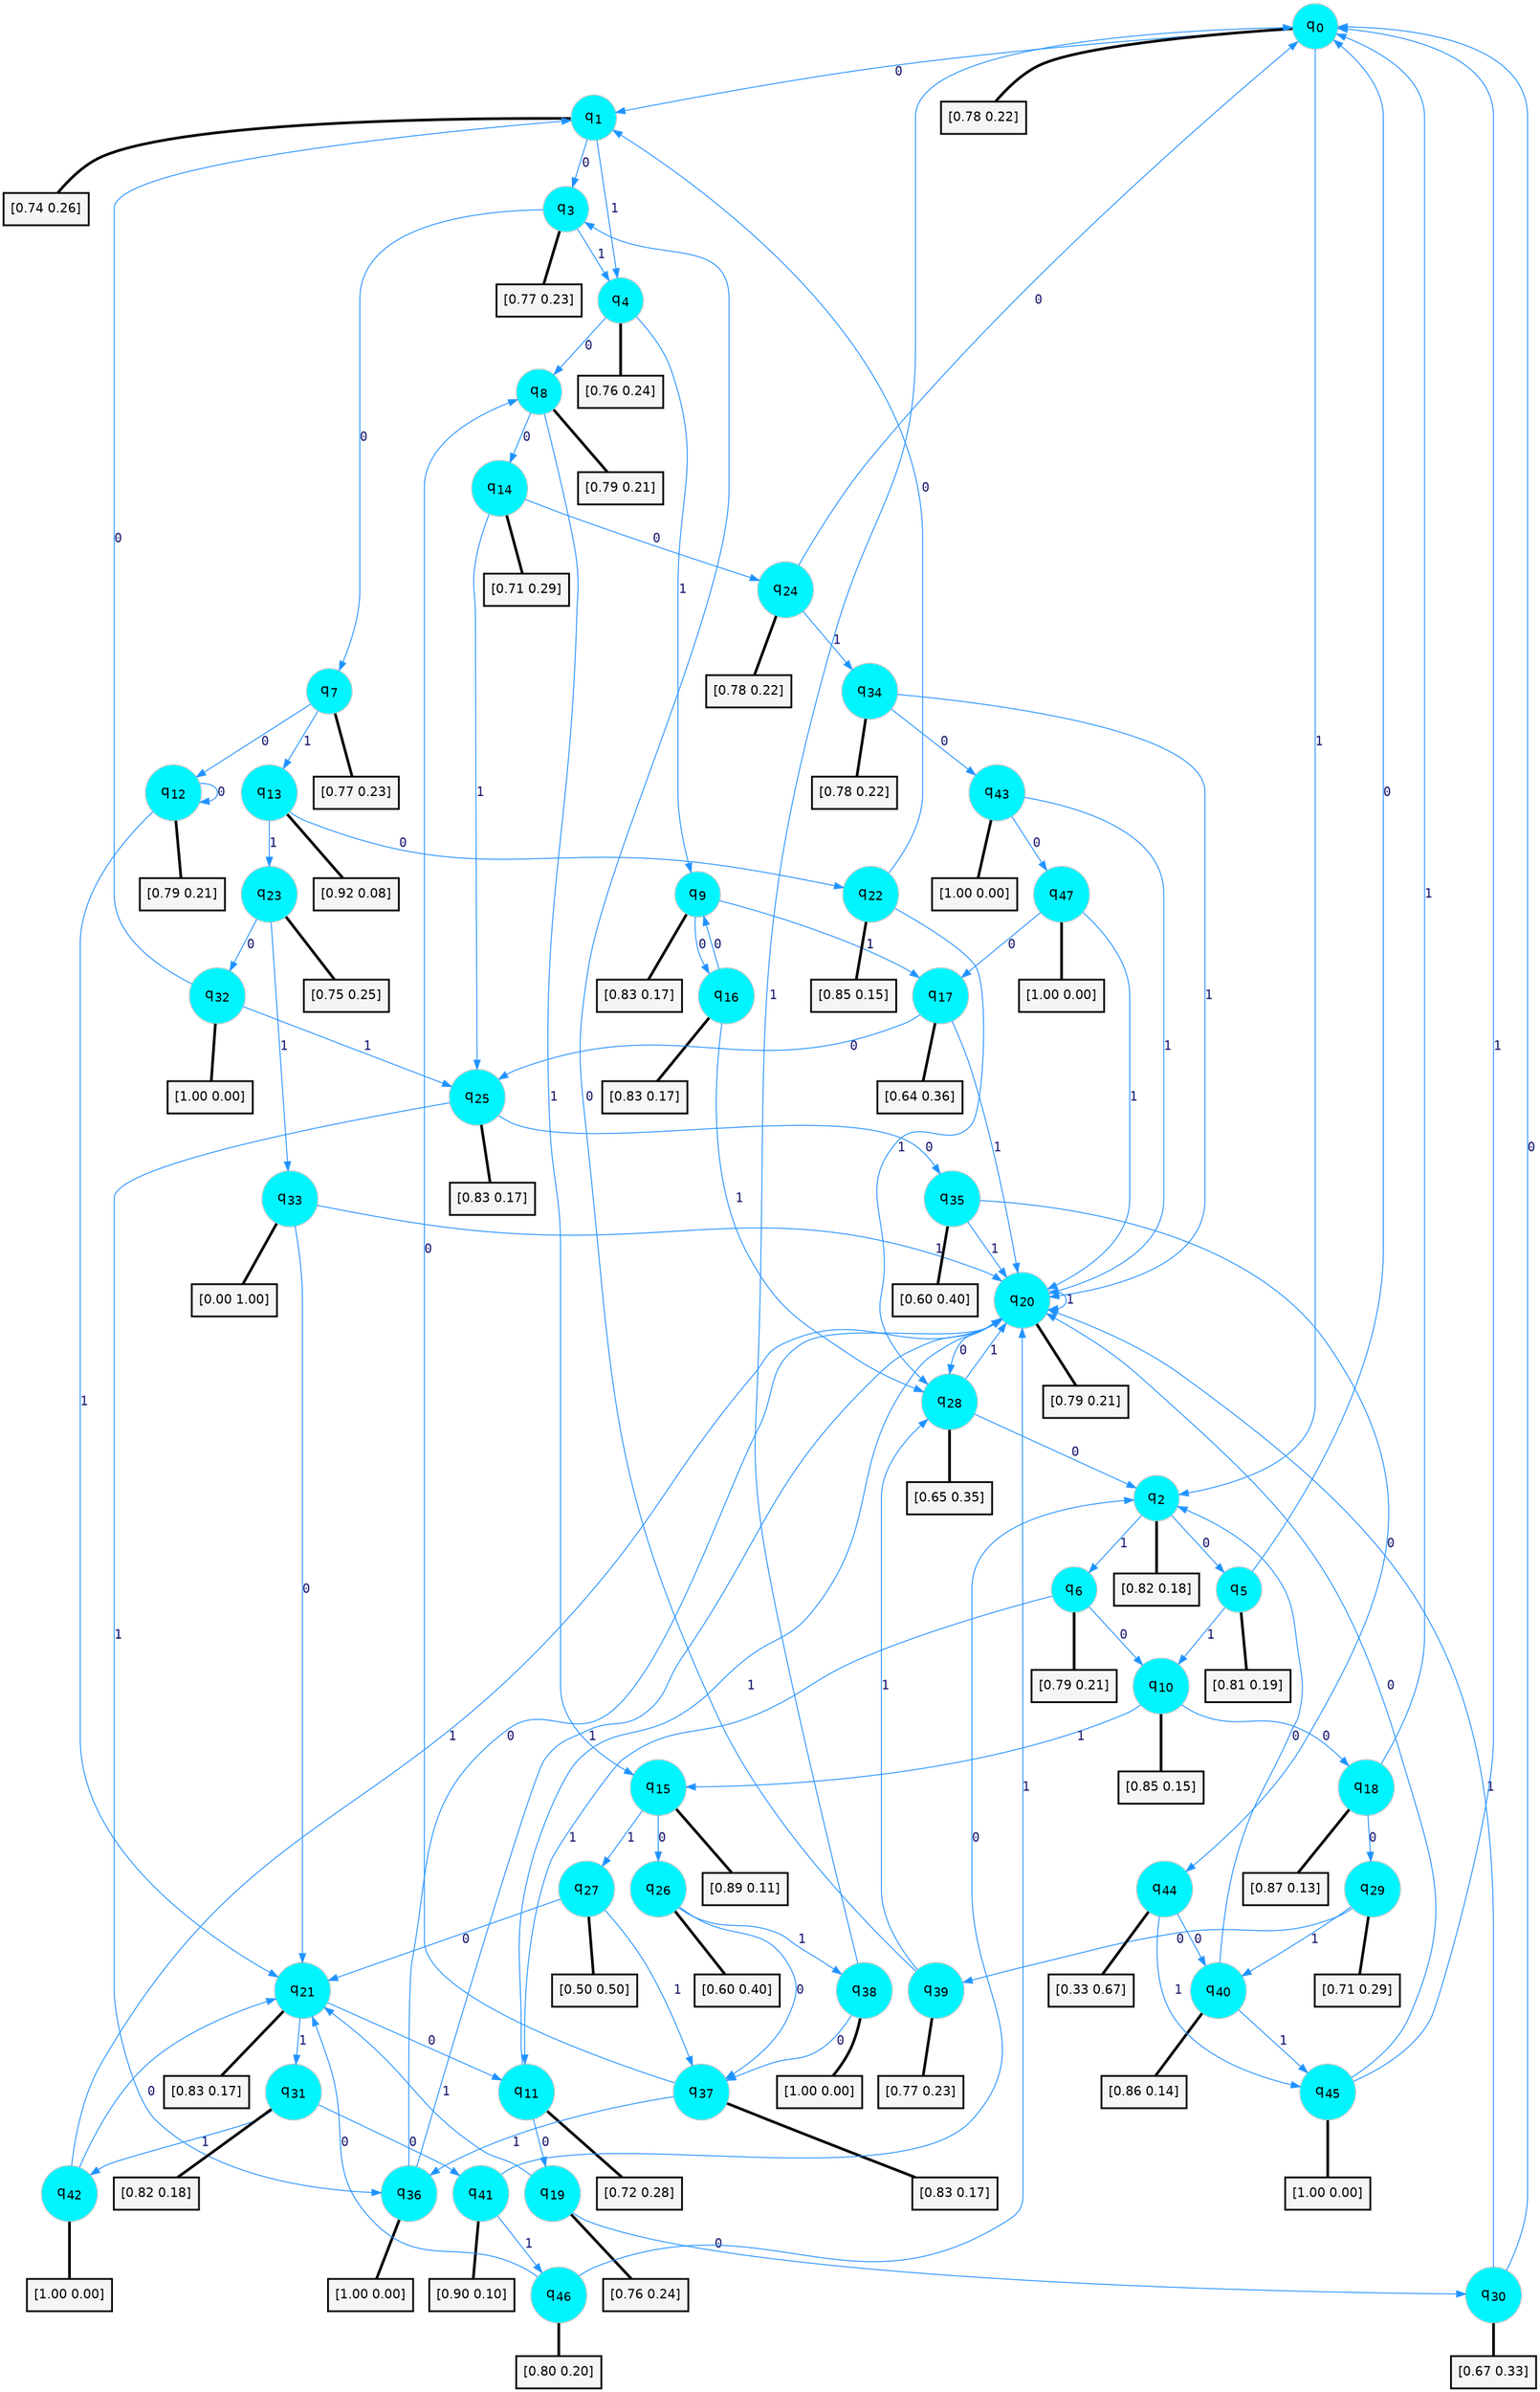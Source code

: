 digraph G {
graph [
bgcolor=transparent, dpi=300, rankdir=TD, size="40,25"];
node [
color=gray, fillcolor=turquoise1, fontcolor=black, fontname=Helvetica, fontsize=16, fontweight=bold, shape=circle, style=filled];
edge [
arrowsize=1, color=dodgerblue1, fontcolor=midnightblue, fontname=courier, fontweight=bold, penwidth=1, style=solid, weight=20];
0[label=<q<SUB>0</SUB>>];
1[label=<q<SUB>1</SUB>>];
2[label=<q<SUB>2</SUB>>];
3[label=<q<SUB>3</SUB>>];
4[label=<q<SUB>4</SUB>>];
5[label=<q<SUB>5</SUB>>];
6[label=<q<SUB>6</SUB>>];
7[label=<q<SUB>7</SUB>>];
8[label=<q<SUB>8</SUB>>];
9[label=<q<SUB>9</SUB>>];
10[label=<q<SUB>10</SUB>>];
11[label=<q<SUB>11</SUB>>];
12[label=<q<SUB>12</SUB>>];
13[label=<q<SUB>13</SUB>>];
14[label=<q<SUB>14</SUB>>];
15[label=<q<SUB>15</SUB>>];
16[label=<q<SUB>16</SUB>>];
17[label=<q<SUB>17</SUB>>];
18[label=<q<SUB>18</SUB>>];
19[label=<q<SUB>19</SUB>>];
20[label=<q<SUB>20</SUB>>];
21[label=<q<SUB>21</SUB>>];
22[label=<q<SUB>22</SUB>>];
23[label=<q<SUB>23</SUB>>];
24[label=<q<SUB>24</SUB>>];
25[label=<q<SUB>25</SUB>>];
26[label=<q<SUB>26</SUB>>];
27[label=<q<SUB>27</SUB>>];
28[label=<q<SUB>28</SUB>>];
29[label=<q<SUB>29</SUB>>];
30[label=<q<SUB>30</SUB>>];
31[label=<q<SUB>31</SUB>>];
32[label=<q<SUB>32</SUB>>];
33[label=<q<SUB>33</SUB>>];
34[label=<q<SUB>34</SUB>>];
35[label=<q<SUB>35</SUB>>];
36[label=<q<SUB>36</SUB>>];
37[label=<q<SUB>37</SUB>>];
38[label=<q<SUB>38</SUB>>];
39[label=<q<SUB>39</SUB>>];
40[label=<q<SUB>40</SUB>>];
41[label=<q<SUB>41</SUB>>];
42[label=<q<SUB>42</SUB>>];
43[label=<q<SUB>43</SUB>>];
44[label=<q<SUB>44</SUB>>];
45[label=<q<SUB>45</SUB>>];
46[label=<q<SUB>46</SUB>>];
47[label=<q<SUB>47</SUB>>];
48[label="[0.78 0.22]", shape=box,fontcolor=black, fontname=Helvetica, fontsize=14, penwidth=2, fillcolor=whitesmoke,color=black];
49[label="[0.74 0.26]", shape=box,fontcolor=black, fontname=Helvetica, fontsize=14, penwidth=2, fillcolor=whitesmoke,color=black];
50[label="[0.82 0.18]", shape=box,fontcolor=black, fontname=Helvetica, fontsize=14, penwidth=2, fillcolor=whitesmoke,color=black];
51[label="[0.77 0.23]", shape=box,fontcolor=black, fontname=Helvetica, fontsize=14, penwidth=2, fillcolor=whitesmoke,color=black];
52[label="[0.76 0.24]", shape=box,fontcolor=black, fontname=Helvetica, fontsize=14, penwidth=2, fillcolor=whitesmoke,color=black];
53[label="[0.81 0.19]", shape=box,fontcolor=black, fontname=Helvetica, fontsize=14, penwidth=2, fillcolor=whitesmoke,color=black];
54[label="[0.79 0.21]", shape=box,fontcolor=black, fontname=Helvetica, fontsize=14, penwidth=2, fillcolor=whitesmoke,color=black];
55[label="[0.77 0.23]", shape=box,fontcolor=black, fontname=Helvetica, fontsize=14, penwidth=2, fillcolor=whitesmoke,color=black];
56[label="[0.79 0.21]", shape=box,fontcolor=black, fontname=Helvetica, fontsize=14, penwidth=2, fillcolor=whitesmoke,color=black];
57[label="[0.83 0.17]", shape=box,fontcolor=black, fontname=Helvetica, fontsize=14, penwidth=2, fillcolor=whitesmoke,color=black];
58[label="[0.85 0.15]", shape=box,fontcolor=black, fontname=Helvetica, fontsize=14, penwidth=2, fillcolor=whitesmoke,color=black];
59[label="[0.72 0.28]", shape=box,fontcolor=black, fontname=Helvetica, fontsize=14, penwidth=2, fillcolor=whitesmoke,color=black];
60[label="[0.79 0.21]", shape=box,fontcolor=black, fontname=Helvetica, fontsize=14, penwidth=2, fillcolor=whitesmoke,color=black];
61[label="[0.92 0.08]", shape=box,fontcolor=black, fontname=Helvetica, fontsize=14, penwidth=2, fillcolor=whitesmoke,color=black];
62[label="[0.71 0.29]", shape=box,fontcolor=black, fontname=Helvetica, fontsize=14, penwidth=2, fillcolor=whitesmoke,color=black];
63[label="[0.89 0.11]", shape=box,fontcolor=black, fontname=Helvetica, fontsize=14, penwidth=2, fillcolor=whitesmoke,color=black];
64[label="[0.83 0.17]", shape=box,fontcolor=black, fontname=Helvetica, fontsize=14, penwidth=2, fillcolor=whitesmoke,color=black];
65[label="[0.64 0.36]", shape=box,fontcolor=black, fontname=Helvetica, fontsize=14, penwidth=2, fillcolor=whitesmoke,color=black];
66[label="[0.87 0.13]", shape=box,fontcolor=black, fontname=Helvetica, fontsize=14, penwidth=2, fillcolor=whitesmoke,color=black];
67[label="[0.76 0.24]", shape=box,fontcolor=black, fontname=Helvetica, fontsize=14, penwidth=2, fillcolor=whitesmoke,color=black];
68[label="[0.79 0.21]", shape=box,fontcolor=black, fontname=Helvetica, fontsize=14, penwidth=2, fillcolor=whitesmoke,color=black];
69[label="[0.83 0.17]", shape=box,fontcolor=black, fontname=Helvetica, fontsize=14, penwidth=2, fillcolor=whitesmoke,color=black];
70[label="[0.85 0.15]", shape=box,fontcolor=black, fontname=Helvetica, fontsize=14, penwidth=2, fillcolor=whitesmoke,color=black];
71[label="[0.75 0.25]", shape=box,fontcolor=black, fontname=Helvetica, fontsize=14, penwidth=2, fillcolor=whitesmoke,color=black];
72[label="[0.78 0.22]", shape=box,fontcolor=black, fontname=Helvetica, fontsize=14, penwidth=2, fillcolor=whitesmoke,color=black];
73[label="[0.83 0.17]", shape=box,fontcolor=black, fontname=Helvetica, fontsize=14, penwidth=2, fillcolor=whitesmoke,color=black];
74[label="[0.60 0.40]", shape=box,fontcolor=black, fontname=Helvetica, fontsize=14, penwidth=2, fillcolor=whitesmoke,color=black];
75[label="[0.50 0.50]", shape=box,fontcolor=black, fontname=Helvetica, fontsize=14, penwidth=2, fillcolor=whitesmoke,color=black];
76[label="[0.65 0.35]", shape=box,fontcolor=black, fontname=Helvetica, fontsize=14, penwidth=2, fillcolor=whitesmoke,color=black];
77[label="[0.71 0.29]", shape=box,fontcolor=black, fontname=Helvetica, fontsize=14, penwidth=2, fillcolor=whitesmoke,color=black];
78[label="[0.67 0.33]", shape=box,fontcolor=black, fontname=Helvetica, fontsize=14, penwidth=2, fillcolor=whitesmoke,color=black];
79[label="[0.82 0.18]", shape=box,fontcolor=black, fontname=Helvetica, fontsize=14, penwidth=2, fillcolor=whitesmoke,color=black];
80[label="[1.00 0.00]", shape=box,fontcolor=black, fontname=Helvetica, fontsize=14, penwidth=2, fillcolor=whitesmoke,color=black];
81[label="[0.00 1.00]", shape=box,fontcolor=black, fontname=Helvetica, fontsize=14, penwidth=2, fillcolor=whitesmoke,color=black];
82[label="[0.78 0.22]", shape=box,fontcolor=black, fontname=Helvetica, fontsize=14, penwidth=2, fillcolor=whitesmoke,color=black];
83[label="[0.60 0.40]", shape=box,fontcolor=black, fontname=Helvetica, fontsize=14, penwidth=2, fillcolor=whitesmoke,color=black];
84[label="[1.00 0.00]", shape=box,fontcolor=black, fontname=Helvetica, fontsize=14, penwidth=2, fillcolor=whitesmoke,color=black];
85[label="[0.83 0.17]", shape=box,fontcolor=black, fontname=Helvetica, fontsize=14, penwidth=2, fillcolor=whitesmoke,color=black];
86[label="[1.00 0.00]", shape=box,fontcolor=black, fontname=Helvetica, fontsize=14, penwidth=2, fillcolor=whitesmoke,color=black];
87[label="[0.77 0.23]", shape=box,fontcolor=black, fontname=Helvetica, fontsize=14, penwidth=2, fillcolor=whitesmoke,color=black];
88[label="[0.86 0.14]", shape=box,fontcolor=black, fontname=Helvetica, fontsize=14, penwidth=2, fillcolor=whitesmoke,color=black];
89[label="[0.90 0.10]", shape=box,fontcolor=black, fontname=Helvetica, fontsize=14, penwidth=2, fillcolor=whitesmoke,color=black];
90[label="[1.00 0.00]", shape=box,fontcolor=black, fontname=Helvetica, fontsize=14, penwidth=2, fillcolor=whitesmoke,color=black];
91[label="[1.00 0.00]", shape=box,fontcolor=black, fontname=Helvetica, fontsize=14, penwidth=2, fillcolor=whitesmoke,color=black];
92[label="[0.33 0.67]", shape=box,fontcolor=black, fontname=Helvetica, fontsize=14, penwidth=2, fillcolor=whitesmoke,color=black];
93[label="[1.00 0.00]", shape=box,fontcolor=black, fontname=Helvetica, fontsize=14, penwidth=2, fillcolor=whitesmoke,color=black];
94[label="[0.80 0.20]", shape=box,fontcolor=black, fontname=Helvetica, fontsize=14, penwidth=2, fillcolor=whitesmoke,color=black];
95[label="[1.00 0.00]", shape=box,fontcolor=black, fontname=Helvetica, fontsize=14, penwidth=2, fillcolor=whitesmoke,color=black];
0->1 [label=0];
0->2 [label=1];
0->48 [arrowhead=none, penwidth=3,color=black];
1->3 [label=0];
1->4 [label=1];
1->49 [arrowhead=none, penwidth=3,color=black];
2->5 [label=0];
2->6 [label=1];
2->50 [arrowhead=none, penwidth=3,color=black];
3->7 [label=0];
3->4 [label=1];
3->51 [arrowhead=none, penwidth=3,color=black];
4->8 [label=0];
4->9 [label=1];
4->52 [arrowhead=none, penwidth=3,color=black];
5->0 [label=0];
5->10 [label=1];
5->53 [arrowhead=none, penwidth=3,color=black];
6->10 [label=0];
6->11 [label=1];
6->54 [arrowhead=none, penwidth=3,color=black];
7->12 [label=0];
7->13 [label=1];
7->55 [arrowhead=none, penwidth=3,color=black];
8->14 [label=0];
8->15 [label=1];
8->56 [arrowhead=none, penwidth=3,color=black];
9->16 [label=0];
9->17 [label=1];
9->57 [arrowhead=none, penwidth=3,color=black];
10->18 [label=0];
10->15 [label=1];
10->58 [arrowhead=none, penwidth=3,color=black];
11->19 [label=0];
11->20 [label=1];
11->59 [arrowhead=none, penwidth=3,color=black];
12->12 [label=0];
12->21 [label=1];
12->60 [arrowhead=none, penwidth=3,color=black];
13->22 [label=0];
13->23 [label=1];
13->61 [arrowhead=none, penwidth=3,color=black];
14->24 [label=0];
14->25 [label=1];
14->62 [arrowhead=none, penwidth=3,color=black];
15->26 [label=0];
15->27 [label=1];
15->63 [arrowhead=none, penwidth=3,color=black];
16->9 [label=0];
16->28 [label=1];
16->64 [arrowhead=none, penwidth=3,color=black];
17->25 [label=0];
17->20 [label=1];
17->65 [arrowhead=none, penwidth=3,color=black];
18->29 [label=0];
18->0 [label=1];
18->66 [arrowhead=none, penwidth=3,color=black];
19->30 [label=0];
19->21 [label=1];
19->67 [arrowhead=none, penwidth=3,color=black];
20->28 [label=0];
20->20 [label=1];
20->68 [arrowhead=none, penwidth=3,color=black];
21->11 [label=0];
21->31 [label=1];
21->69 [arrowhead=none, penwidth=3,color=black];
22->1 [label=0];
22->28 [label=1];
22->70 [arrowhead=none, penwidth=3,color=black];
23->32 [label=0];
23->33 [label=1];
23->71 [arrowhead=none, penwidth=3,color=black];
24->0 [label=0];
24->34 [label=1];
24->72 [arrowhead=none, penwidth=3,color=black];
25->35 [label=0];
25->36 [label=1];
25->73 [arrowhead=none, penwidth=3,color=black];
26->37 [label=0];
26->38 [label=1];
26->74 [arrowhead=none, penwidth=3,color=black];
27->21 [label=0];
27->37 [label=1];
27->75 [arrowhead=none, penwidth=3,color=black];
28->2 [label=0];
28->20 [label=1];
28->76 [arrowhead=none, penwidth=3,color=black];
29->39 [label=0];
29->40 [label=1];
29->77 [arrowhead=none, penwidth=3,color=black];
30->0 [label=0];
30->20 [label=1];
30->78 [arrowhead=none, penwidth=3,color=black];
31->41 [label=0];
31->42 [label=1];
31->79 [arrowhead=none, penwidth=3,color=black];
32->1 [label=0];
32->25 [label=1];
32->80 [arrowhead=none, penwidth=3,color=black];
33->21 [label=0];
33->20 [label=1];
33->81 [arrowhead=none, penwidth=3,color=black];
34->43 [label=0];
34->20 [label=1];
34->82 [arrowhead=none, penwidth=3,color=black];
35->44 [label=0];
35->20 [label=1];
35->83 [arrowhead=none, penwidth=3,color=black];
36->20 [label=0];
36->20 [label=1];
36->84 [arrowhead=none, penwidth=3,color=black];
37->8 [label=0];
37->36 [label=1];
37->85 [arrowhead=none, penwidth=3,color=black];
38->37 [label=0];
38->0 [label=1];
38->86 [arrowhead=none, penwidth=3,color=black];
39->3 [label=0];
39->28 [label=1];
39->87 [arrowhead=none, penwidth=3,color=black];
40->2 [label=0];
40->45 [label=1];
40->88 [arrowhead=none, penwidth=3,color=black];
41->2 [label=0];
41->46 [label=1];
41->89 [arrowhead=none, penwidth=3,color=black];
42->21 [label=0];
42->20 [label=1];
42->90 [arrowhead=none, penwidth=3,color=black];
43->47 [label=0];
43->20 [label=1];
43->91 [arrowhead=none, penwidth=3,color=black];
44->40 [label=0];
44->45 [label=1];
44->92 [arrowhead=none, penwidth=3,color=black];
45->20 [label=0];
45->0 [label=1];
45->93 [arrowhead=none, penwidth=3,color=black];
46->21 [label=0];
46->20 [label=1];
46->94 [arrowhead=none, penwidth=3,color=black];
47->17 [label=0];
47->20 [label=1];
47->95 [arrowhead=none, penwidth=3,color=black];
}
